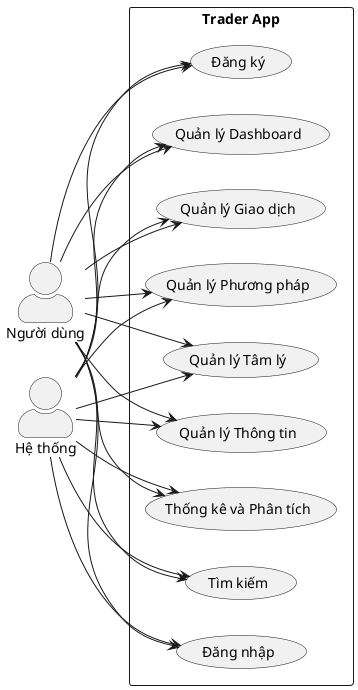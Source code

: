 @startuml Trader App Overview Use Case Diagram

left to right direction
skinparam packageStyle rectangle
skinparam actorStyle awesome

actor "Người dùng" as User
actor "Hệ thống" as System

rectangle "Trader App" {
  usecase "Đăng nhập" as UC1
  usecase "Đăng ký" as UC2
  usecase "Quản lý Dashboard" as UC3
  usecase "Quản lý Giao dịch" as UC4
  usecase "Quản lý Phương pháp" as UC5
  usecase "Quản lý Tâm lý" as UC6
  usecase "Quản lý Thông tin" as UC7
  usecase "Thống kê và Phân tích" as UC8
  usecase "Tìm kiếm" as UC9
}

User --> UC1
User --> UC2
User --> UC3
User --> UC4
User --> UC5
User --> UC6
User --> UC7
User --> UC8
User --> UC9

System --> UC1
System --> UC2
System --> UC3
System --> UC4
System --> UC5
System --> UC6
System --> UC7
System --> UC8
System --> UC9

@enduml 